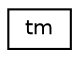 digraph "Graphical Class Hierarchy"
{
  edge [fontname="Helvetica",fontsize="10",labelfontname="Helvetica",labelfontsize="10"];
  node [fontname="Helvetica",fontsize="10",shape=record];
  rankdir="LR";
  Node0 [label="tm",height=0.2,width=0.4,color="black", fillcolor="white", style="filled",URL="$structtm.html"];
}
